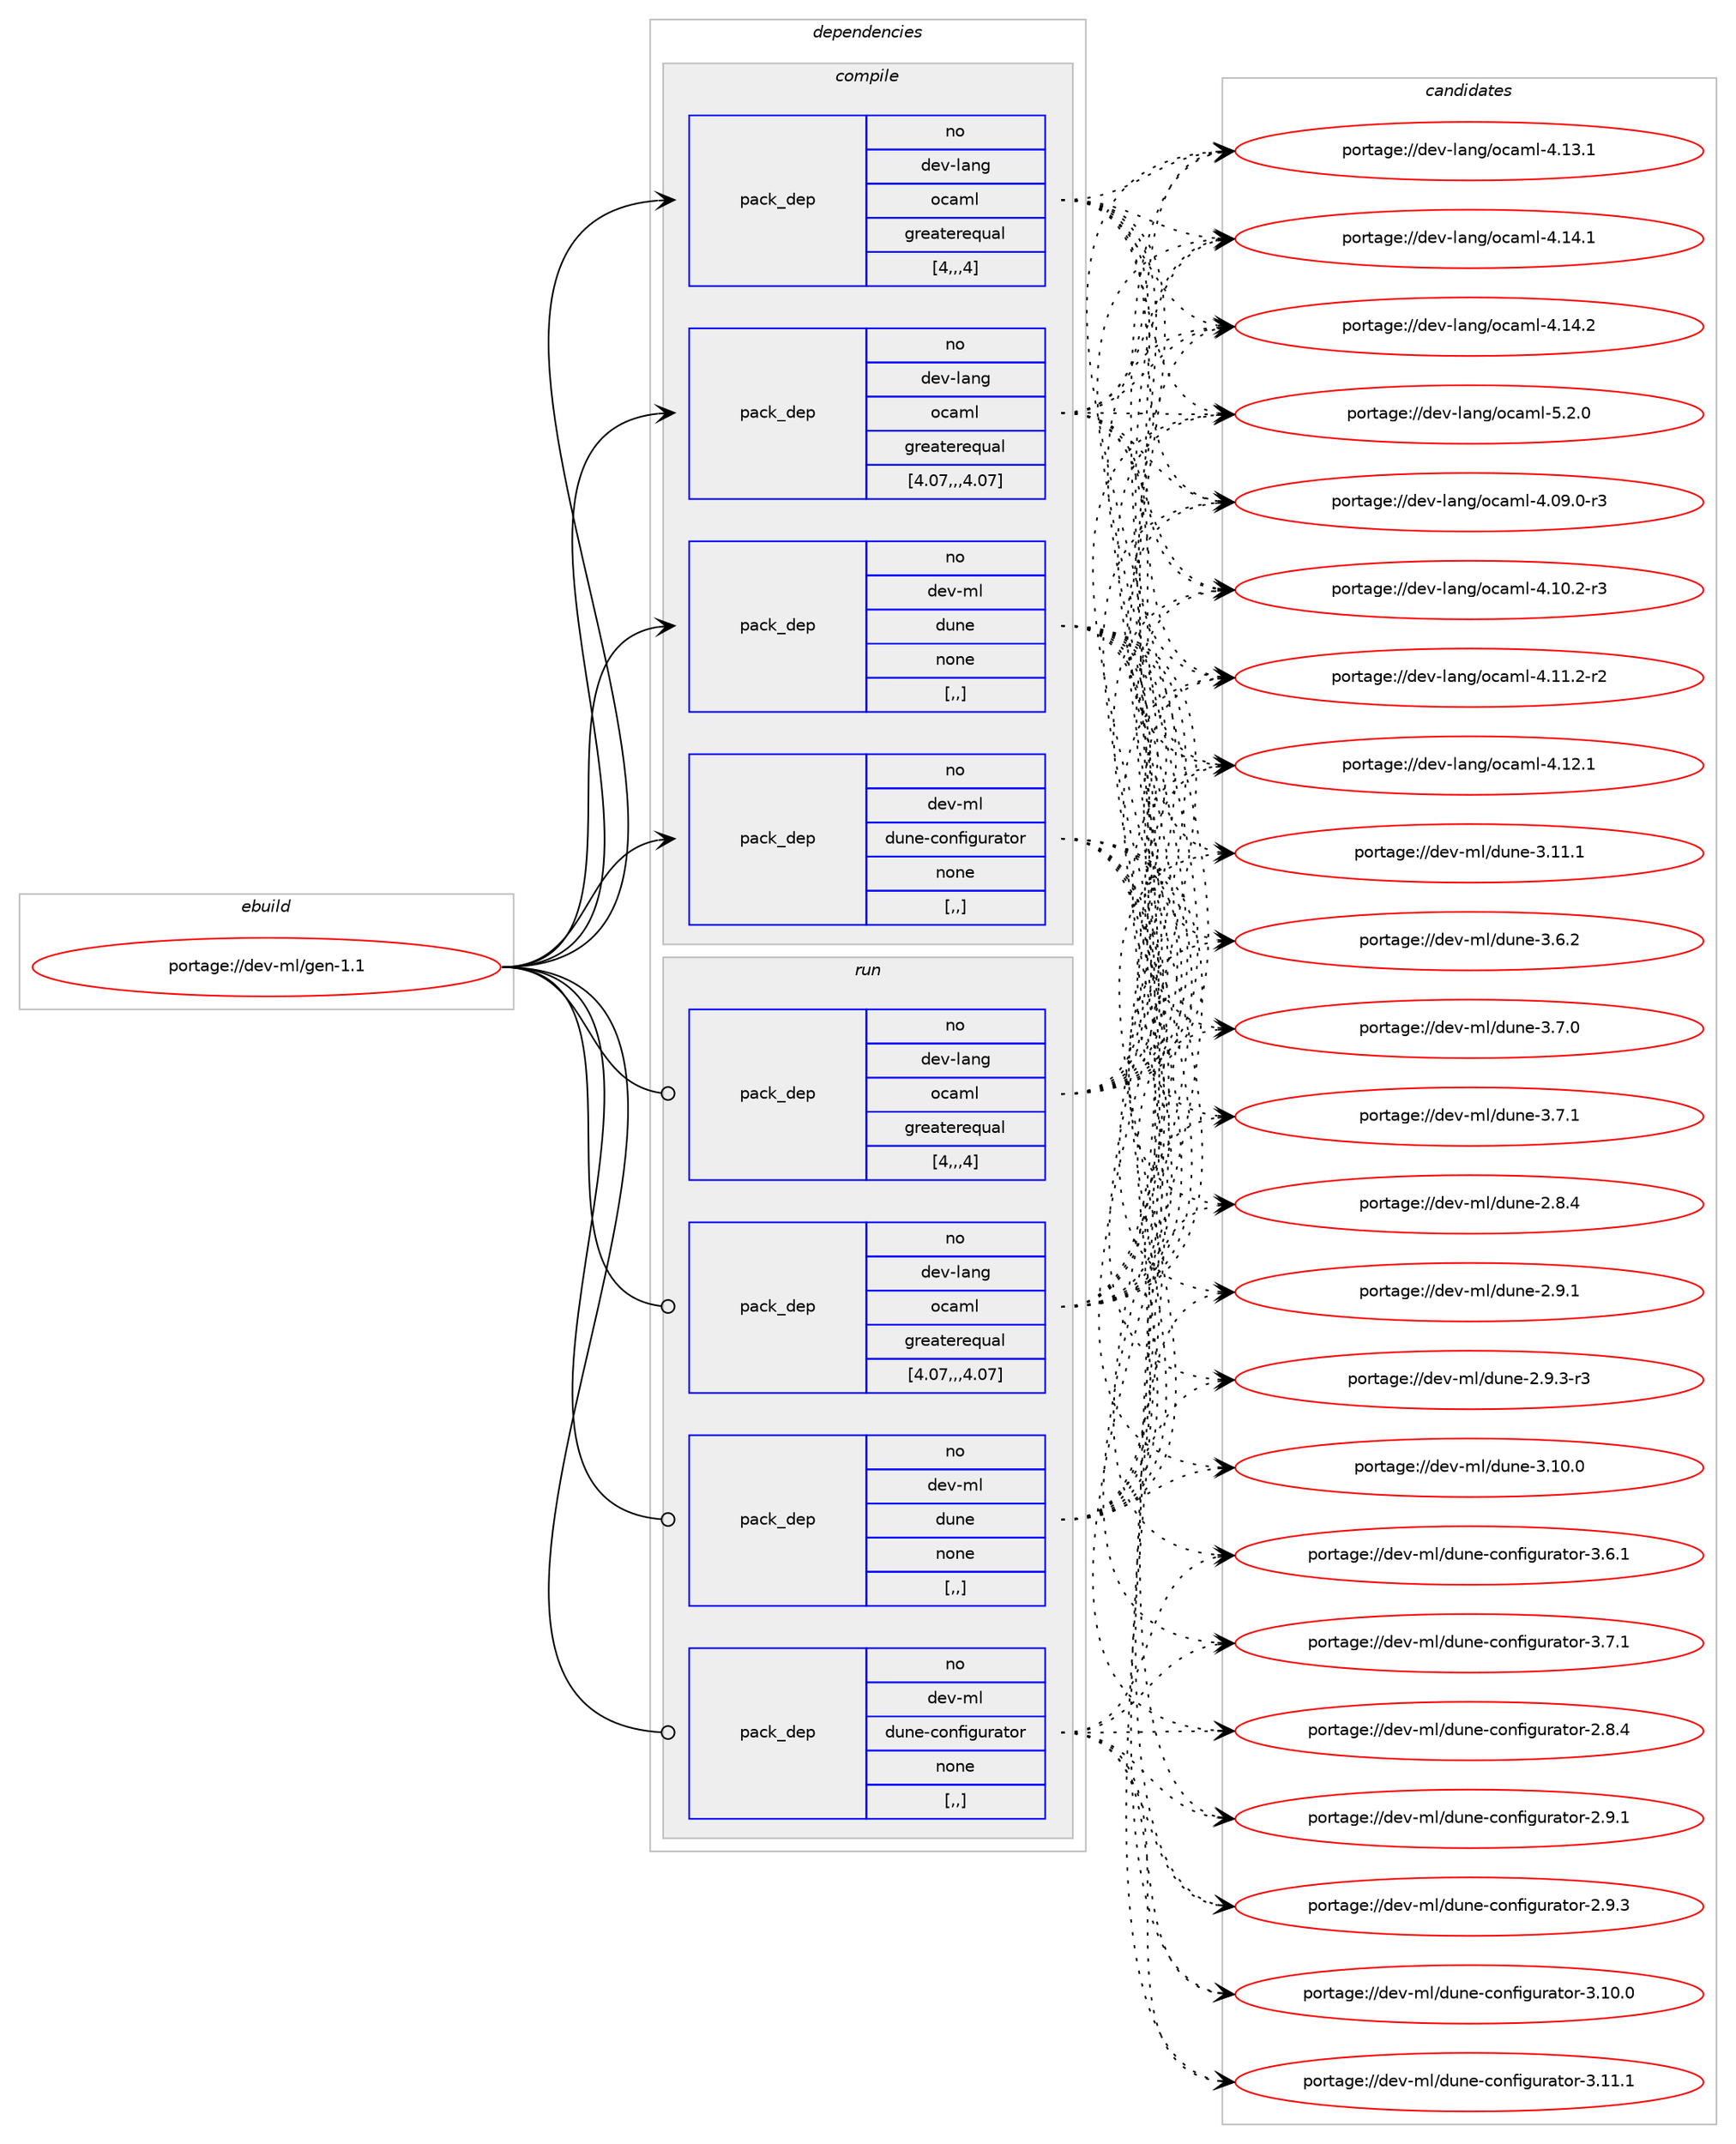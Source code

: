 digraph prolog {

# *************
# Graph options
# *************

newrank=true;
concentrate=true;
compound=true;
graph [rankdir=LR,fontname=Helvetica,fontsize=10,ranksep=1.5];#, ranksep=2.5, nodesep=0.2];
edge  [arrowhead=vee];
node  [fontname=Helvetica,fontsize=10];

# **********
# The ebuild
# **********

subgraph cluster_leftcol {
color=gray;
rank=same;
label=<<i>ebuild</i>>;
id [label="portage://dev-ml/gen-1.1", color=red, width=4, href="../dev-ml/gen-1.1.svg"];
}

# ****************
# The dependencies
# ****************

subgraph cluster_midcol {
color=gray;
label=<<i>dependencies</i>>;
subgraph cluster_compile {
fillcolor="#eeeeee";
style=filled;
label=<<i>compile</i>>;
subgraph pack86606 {
dependency116247 [label=<<TABLE BORDER="0" CELLBORDER="1" CELLSPACING="0" CELLPADDING="4" WIDTH="220"><TR><TD ROWSPAN="6" CELLPADDING="30">pack_dep</TD></TR><TR><TD WIDTH="110">no</TD></TR><TR><TD>dev-lang</TD></TR><TR><TD>ocaml</TD></TR><TR><TD>greaterequal</TD></TR><TR><TD>[4,,,4]</TD></TR></TABLE>>, shape=none, color=blue];
}
id:e -> dependency116247:w [weight=20,style="solid",arrowhead="vee"];
subgraph pack86607 {
dependency116248 [label=<<TABLE BORDER="0" CELLBORDER="1" CELLSPACING="0" CELLPADDING="4" WIDTH="220"><TR><TD ROWSPAN="6" CELLPADDING="30">pack_dep</TD></TR><TR><TD WIDTH="110">no</TD></TR><TR><TD>dev-lang</TD></TR><TR><TD>ocaml</TD></TR><TR><TD>greaterequal</TD></TR><TR><TD>[4.07,,,4.07]</TD></TR></TABLE>>, shape=none, color=blue];
}
id:e -> dependency116248:w [weight=20,style="solid",arrowhead="vee"];
subgraph pack86608 {
dependency116249 [label=<<TABLE BORDER="0" CELLBORDER="1" CELLSPACING="0" CELLPADDING="4" WIDTH="220"><TR><TD ROWSPAN="6" CELLPADDING="30">pack_dep</TD></TR><TR><TD WIDTH="110">no</TD></TR><TR><TD>dev-ml</TD></TR><TR><TD>dune</TD></TR><TR><TD>none</TD></TR><TR><TD>[,,]</TD></TR></TABLE>>, shape=none, color=blue];
}
id:e -> dependency116249:w [weight=20,style="solid",arrowhead="vee"];
subgraph pack86609 {
dependency116250 [label=<<TABLE BORDER="0" CELLBORDER="1" CELLSPACING="0" CELLPADDING="4" WIDTH="220"><TR><TD ROWSPAN="6" CELLPADDING="30">pack_dep</TD></TR><TR><TD WIDTH="110">no</TD></TR><TR><TD>dev-ml</TD></TR><TR><TD>dune-configurator</TD></TR><TR><TD>none</TD></TR><TR><TD>[,,]</TD></TR></TABLE>>, shape=none, color=blue];
}
id:e -> dependency116250:w [weight=20,style="solid",arrowhead="vee"];
}
subgraph cluster_compileandrun {
fillcolor="#eeeeee";
style=filled;
label=<<i>compile and run</i>>;
}
subgraph cluster_run {
fillcolor="#eeeeee";
style=filled;
label=<<i>run</i>>;
subgraph pack86610 {
dependency116251 [label=<<TABLE BORDER="0" CELLBORDER="1" CELLSPACING="0" CELLPADDING="4" WIDTH="220"><TR><TD ROWSPAN="6" CELLPADDING="30">pack_dep</TD></TR><TR><TD WIDTH="110">no</TD></TR><TR><TD>dev-lang</TD></TR><TR><TD>ocaml</TD></TR><TR><TD>greaterequal</TD></TR><TR><TD>[4,,,4]</TD></TR></TABLE>>, shape=none, color=blue];
}
id:e -> dependency116251:w [weight=20,style="solid",arrowhead="odot"];
subgraph pack86611 {
dependency116252 [label=<<TABLE BORDER="0" CELLBORDER="1" CELLSPACING="0" CELLPADDING="4" WIDTH="220"><TR><TD ROWSPAN="6" CELLPADDING="30">pack_dep</TD></TR><TR><TD WIDTH="110">no</TD></TR><TR><TD>dev-lang</TD></TR><TR><TD>ocaml</TD></TR><TR><TD>greaterequal</TD></TR><TR><TD>[4.07,,,4.07]</TD></TR></TABLE>>, shape=none, color=blue];
}
id:e -> dependency116252:w [weight=20,style="solid",arrowhead="odot"];
subgraph pack86612 {
dependency116253 [label=<<TABLE BORDER="0" CELLBORDER="1" CELLSPACING="0" CELLPADDING="4" WIDTH="220"><TR><TD ROWSPAN="6" CELLPADDING="30">pack_dep</TD></TR><TR><TD WIDTH="110">no</TD></TR><TR><TD>dev-ml</TD></TR><TR><TD>dune</TD></TR><TR><TD>none</TD></TR><TR><TD>[,,]</TD></TR></TABLE>>, shape=none, color=blue];
}
id:e -> dependency116253:w [weight=20,style="solid",arrowhead="odot"];
subgraph pack86613 {
dependency116254 [label=<<TABLE BORDER="0" CELLBORDER="1" CELLSPACING="0" CELLPADDING="4" WIDTH="220"><TR><TD ROWSPAN="6" CELLPADDING="30">pack_dep</TD></TR><TR><TD WIDTH="110">no</TD></TR><TR><TD>dev-ml</TD></TR><TR><TD>dune-configurator</TD></TR><TR><TD>none</TD></TR><TR><TD>[,,]</TD></TR></TABLE>>, shape=none, color=blue];
}
id:e -> dependency116254:w [weight=20,style="solid",arrowhead="odot"];
}
}

# **************
# The candidates
# **************

subgraph cluster_choices {
rank=same;
color=gray;
label=<<i>candidates</i>>;

subgraph choice86606 {
color=black;
nodesep=1;
choice1001011184510897110103471119997109108455246485746484511451 [label="portage://dev-lang/ocaml-4.09.0-r3", color=red, width=4,href="../dev-lang/ocaml-4.09.0-r3.svg"];
choice1001011184510897110103471119997109108455246494846504511451 [label="portage://dev-lang/ocaml-4.10.2-r3", color=red, width=4,href="../dev-lang/ocaml-4.10.2-r3.svg"];
choice1001011184510897110103471119997109108455246494946504511450 [label="portage://dev-lang/ocaml-4.11.2-r2", color=red, width=4,href="../dev-lang/ocaml-4.11.2-r2.svg"];
choice100101118451089711010347111999710910845524649504649 [label="portage://dev-lang/ocaml-4.12.1", color=red, width=4,href="../dev-lang/ocaml-4.12.1.svg"];
choice100101118451089711010347111999710910845524649514649 [label="portage://dev-lang/ocaml-4.13.1", color=red, width=4,href="../dev-lang/ocaml-4.13.1.svg"];
choice100101118451089711010347111999710910845524649524649 [label="portage://dev-lang/ocaml-4.14.1", color=red, width=4,href="../dev-lang/ocaml-4.14.1.svg"];
choice100101118451089711010347111999710910845524649524650 [label="portage://dev-lang/ocaml-4.14.2", color=red, width=4,href="../dev-lang/ocaml-4.14.2.svg"];
choice1001011184510897110103471119997109108455346504648 [label="portage://dev-lang/ocaml-5.2.0", color=red, width=4,href="../dev-lang/ocaml-5.2.0.svg"];
dependency116247:e -> choice1001011184510897110103471119997109108455246485746484511451:w [style=dotted,weight="100"];
dependency116247:e -> choice1001011184510897110103471119997109108455246494846504511451:w [style=dotted,weight="100"];
dependency116247:e -> choice1001011184510897110103471119997109108455246494946504511450:w [style=dotted,weight="100"];
dependency116247:e -> choice100101118451089711010347111999710910845524649504649:w [style=dotted,weight="100"];
dependency116247:e -> choice100101118451089711010347111999710910845524649514649:w [style=dotted,weight="100"];
dependency116247:e -> choice100101118451089711010347111999710910845524649524649:w [style=dotted,weight="100"];
dependency116247:e -> choice100101118451089711010347111999710910845524649524650:w [style=dotted,weight="100"];
dependency116247:e -> choice1001011184510897110103471119997109108455346504648:w [style=dotted,weight="100"];
}
subgraph choice86607 {
color=black;
nodesep=1;
choice1001011184510897110103471119997109108455246485746484511451 [label="portage://dev-lang/ocaml-4.09.0-r3", color=red, width=4,href="../dev-lang/ocaml-4.09.0-r3.svg"];
choice1001011184510897110103471119997109108455246494846504511451 [label="portage://dev-lang/ocaml-4.10.2-r3", color=red, width=4,href="../dev-lang/ocaml-4.10.2-r3.svg"];
choice1001011184510897110103471119997109108455246494946504511450 [label="portage://dev-lang/ocaml-4.11.2-r2", color=red, width=4,href="../dev-lang/ocaml-4.11.2-r2.svg"];
choice100101118451089711010347111999710910845524649504649 [label="portage://dev-lang/ocaml-4.12.1", color=red, width=4,href="../dev-lang/ocaml-4.12.1.svg"];
choice100101118451089711010347111999710910845524649514649 [label="portage://dev-lang/ocaml-4.13.1", color=red, width=4,href="../dev-lang/ocaml-4.13.1.svg"];
choice100101118451089711010347111999710910845524649524649 [label="portage://dev-lang/ocaml-4.14.1", color=red, width=4,href="../dev-lang/ocaml-4.14.1.svg"];
choice100101118451089711010347111999710910845524649524650 [label="portage://dev-lang/ocaml-4.14.2", color=red, width=4,href="../dev-lang/ocaml-4.14.2.svg"];
choice1001011184510897110103471119997109108455346504648 [label="portage://dev-lang/ocaml-5.2.0", color=red, width=4,href="../dev-lang/ocaml-5.2.0.svg"];
dependency116248:e -> choice1001011184510897110103471119997109108455246485746484511451:w [style=dotted,weight="100"];
dependency116248:e -> choice1001011184510897110103471119997109108455246494846504511451:w [style=dotted,weight="100"];
dependency116248:e -> choice1001011184510897110103471119997109108455246494946504511450:w [style=dotted,weight="100"];
dependency116248:e -> choice100101118451089711010347111999710910845524649504649:w [style=dotted,weight="100"];
dependency116248:e -> choice100101118451089711010347111999710910845524649514649:w [style=dotted,weight="100"];
dependency116248:e -> choice100101118451089711010347111999710910845524649524649:w [style=dotted,weight="100"];
dependency116248:e -> choice100101118451089711010347111999710910845524649524650:w [style=dotted,weight="100"];
dependency116248:e -> choice1001011184510897110103471119997109108455346504648:w [style=dotted,weight="100"];
}
subgraph choice86608 {
color=black;
nodesep=1;
choice1001011184510910847100117110101455046564652 [label="portage://dev-ml/dune-2.8.4", color=red, width=4,href="../dev-ml/dune-2.8.4.svg"];
choice1001011184510910847100117110101455046574649 [label="portage://dev-ml/dune-2.9.1", color=red, width=4,href="../dev-ml/dune-2.9.1.svg"];
choice10010111845109108471001171101014550465746514511451 [label="portage://dev-ml/dune-2.9.3-r3", color=red, width=4,href="../dev-ml/dune-2.9.3-r3.svg"];
choice100101118451091084710011711010145514649484648 [label="portage://dev-ml/dune-3.10.0", color=red, width=4,href="../dev-ml/dune-3.10.0.svg"];
choice100101118451091084710011711010145514649494649 [label="portage://dev-ml/dune-3.11.1", color=red, width=4,href="../dev-ml/dune-3.11.1.svg"];
choice1001011184510910847100117110101455146544650 [label="portage://dev-ml/dune-3.6.2", color=red, width=4,href="../dev-ml/dune-3.6.2.svg"];
choice1001011184510910847100117110101455146554648 [label="portage://dev-ml/dune-3.7.0", color=red, width=4,href="../dev-ml/dune-3.7.0.svg"];
choice1001011184510910847100117110101455146554649 [label="portage://dev-ml/dune-3.7.1", color=red, width=4,href="../dev-ml/dune-3.7.1.svg"];
dependency116249:e -> choice1001011184510910847100117110101455046564652:w [style=dotted,weight="100"];
dependency116249:e -> choice1001011184510910847100117110101455046574649:w [style=dotted,weight="100"];
dependency116249:e -> choice10010111845109108471001171101014550465746514511451:w [style=dotted,weight="100"];
dependency116249:e -> choice100101118451091084710011711010145514649484648:w [style=dotted,weight="100"];
dependency116249:e -> choice100101118451091084710011711010145514649494649:w [style=dotted,weight="100"];
dependency116249:e -> choice1001011184510910847100117110101455146544650:w [style=dotted,weight="100"];
dependency116249:e -> choice1001011184510910847100117110101455146554648:w [style=dotted,weight="100"];
dependency116249:e -> choice1001011184510910847100117110101455146554649:w [style=dotted,weight="100"];
}
subgraph choice86609 {
color=black;
nodesep=1;
choice1001011184510910847100117110101459911111010210510311711497116111114455046564652 [label="portage://dev-ml/dune-configurator-2.8.4", color=red, width=4,href="../dev-ml/dune-configurator-2.8.4.svg"];
choice1001011184510910847100117110101459911111010210510311711497116111114455046574649 [label="portage://dev-ml/dune-configurator-2.9.1", color=red, width=4,href="../dev-ml/dune-configurator-2.9.1.svg"];
choice1001011184510910847100117110101459911111010210510311711497116111114455046574651 [label="portage://dev-ml/dune-configurator-2.9.3", color=red, width=4,href="../dev-ml/dune-configurator-2.9.3.svg"];
choice100101118451091084710011711010145991111101021051031171149711611111445514649484648 [label="portage://dev-ml/dune-configurator-3.10.0", color=red, width=4,href="../dev-ml/dune-configurator-3.10.0.svg"];
choice100101118451091084710011711010145991111101021051031171149711611111445514649494649 [label="portage://dev-ml/dune-configurator-3.11.1", color=red, width=4,href="../dev-ml/dune-configurator-3.11.1.svg"];
choice1001011184510910847100117110101459911111010210510311711497116111114455146544649 [label="portage://dev-ml/dune-configurator-3.6.1", color=red, width=4,href="../dev-ml/dune-configurator-3.6.1.svg"];
choice1001011184510910847100117110101459911111010210510311711497116111114455146554649 [label="portage://dev-ml/dune-configurator-3.7.1", color=red, width=4,href="../dev-ml/dune-configurator-3.7.1.svg"];
dependency116250:e -> choice1001011184510910847100117110101459911111010210510311711497116111114455046564652:w [style=dotted,weight="100"];
dependency116250:e -> choice1001011184510910847100117110101459911111010210510311711497116111114455046574649:w [style=dotted,weight="100"];
dependency116250:e -> choice1001011184510910847100117110101459911111010210510311711497116111114455046574651:w [style=dotted,weight="100"];
dependency116250:e -> choice100101118451091084710011711010145991111101021051031171149711611111445514649484648:w [style=dotted,weight="100"];
dependency116250:e -> choice100101118451091084710011711010145991111101021051031171149711611111445514649494649:w [style=dotted,weight="100"];
dependency116250:e -> choice1001011184510910847100117110101459911111010210510311711497116111114455146544649:w [style=dotted,weight="100"];
dependency116250:e -> choice1001011184510910847100117110101459911111010210510311711497116111114455146554649:w [style=dotted,weight="100"];
}
subgraph choice86610 {
color=black;
nodesep=1;
choice1001011184510897110103471119997109108455246485746484511451 [label="portage://dev-lang/ocaml-4.09.0-r3", color=red, width=4,href="../dev-lang/ocaml-4.09.0-r3.svg"];
choice1001011184510897110103471119997109108455246494846504511451 [label="portage://dev-lang/ocaml-4.10.2-r3", color=red, width=4,href="../dev-lang/ocaml-4.10.2-r3.svg"];
choice1001011184510897110103471119997109108455246494946504511450 [label="portage://dev-lang/ocaml-4.11.2-r2", color=red, width=4,href="../dev-lang/ocaml-4.11.2-r2.svg"];
choice100101118451089711010347111999710910845524649504649 [label="portage://dev-lang/ocaml-4.12.1", color=red, width=4,href="../dev-lang/ocaml-4.12.1.svg"];
choice100101118451089711010347111999710910845524649514649 [label="portage://dev-lang/ocaml-4.13.1", color=red, width=4,href="../dev-lang/ocaml-4.13.1.svg"];
choice100101118451089711010347111999710910845524649524649 [label="portage://dev-lang/ocaml-4.14.1", color=red, width=4,href="../dev-lang/ocaml-4.14.1.svg"];
choice100101118451089711010347111999710910845524649524650 [label="portage://dev-lang/ocaml-4.14.2", color=red, width=4,href="../dev-lang/ocaml-4.14.2.svg"];
choice1001011184510897110103471119997109108455346504648 [label="portage://dev-lang/ocaml-5.2.0", color=red, width=4,href="../dev-lang/ocaml-5.2.0.svg"];
dependency116251:e -> choice1001011184510897110103471119997109108455246485746484511451:w [style=dotted,weight="100"];
dependency116251:e -> choice1001011184510897110103471119997109108455246494846504511451:w [style=dotted,weight="100"];
dependency116251:e -> choice1001011184510897110103471119997109108455246494946504511450:w [style=dotted,weight="100"];
dependency116251:e -> choice100101118451089711010347111999710910845524649504649:w [style=dotted,weight="100"];
dependency116251:e -> choice100101118451089711010347111999710910845524649514649:w [style=dotted,weight="100"];
dependency116251:e -> choice100101118451089711010347111999710910845524649524649:w [style=dotted,weight="100"];
dependency116251:e -> choice100101118451089711010347111999710910845524649524650:w [style=dotted,weight="100"];
dependency116251:e -> choice1001011184510897110103471119997109108455346504648:w [style=dotted,weight="100"];
}
subgraph choice86611 {
color=black;
nodesep=1;
choice1001011184510897110103471119997109108455246485746484511451 [label="portage://dev-lang/ocaml-4.09.0-r3", color=red, width=4,href="../dev-lang/ocaml-4.09.0-r3.svg"];
choice1001011184510897110103471119997109108455246494846504511451 [label="portage://dev-lang/ocaml-4.10.2-r3", color=red, width=4,href="../dev-lang/ocaml-4.10.2-r3.svg"];
choice1001011184510897110103471119997109108455246494946504511450 [label="portage://dev-lang/ocaml-4.11.2-r2", color=red, width=4,href="../dev-lang/ocaml-4.11.2-r2.svg"];
choice100101118451089711010347111999710910845524649504649 [label="portage://dev-lang/ocaml-4.12.1", color=red, width=4,href="../dev-lang/ocaml-4.12.1.svg"];
choice100101118451089711010347111999710910845524649514649 [label="portage://dev-lang/ocaml-4.13.1", color=red, width=4,href="../dev-lang/ocaml-4.13.1.svg"];
choice100101118451089711010347111999710910845524649524649 [label="portage://dev-lang/ocaml-4.14.1", color=red, width=4,href="../dev-lang/ocaml-4.14.1.svg"];
choice100101118451089711010347111999710910845524649524650 [label="portage://dev-lang/ocaml-4.14.2", color=red, width=4,href="../dev-lang/ocaml-4.14.2.svg"];
choice1001011184510897110103471119997109108455346504648 [label="portage://dev-lang/ocaml-5.2.0", color=red, width=4,href="../dev-lang/ocaml-5.2.0.svg"];
dependency116252:e -> choice1001011184510897110103471119997109108455246485746484511451:w [style=dotted,weight="100"];
dependency116252:e -> choice1001011184510897110103471119997109108455246494846504511451:w [style=dotted,weight="100"];
dependency116252:e -> choice1001011184510897110103471119997109108455246494946504511450:w [style=dotted,weight="100"];
dependency116252:e -> choice100101118451089711010347111999710910845524649504649:w [style=dotted,weight="100"];
dependency116252:e -> choice100101118451089711010347111999710910845524649514649:w [style=dotted,weight="100"];
dependency116252:e -> choice100101118451089711010347111999710910845524649524649:w [style=dotted,weight="100"];
dependency116252:e -> choice100101118451089711010347111999710910845524649524650:w [style=dotted,weight="100"];
dependency116252:e -> choice1001011184510897110103471119997109108455346504648:w [style=dotted,weight="100"];
}
subgraph choice86612 {
color=black;
nodesep=1;
choice1001011184510910847100117110101455046564652 [label="portage://dev-ml/dune-2.8.4", color=red, width=4,href="../dev-ml/dune-2.8.4.svg"];
choice1001011184510910847100117110101455046574649 [label="portage://dev-ml/dune-2.9.1", color=red, width=4,href="../dev-ml/dune-2.9.1.svg"];
choice10010111845109108471001171101014550465746514511451 [label="portage://dev-ml/dune-2.9.3-r3", color=red, width=4,href="../dev-ml/dune-2.9.3-r3.svg"];
choice100101118451091084710011711010145514649484648 [label="portage://dev-ml/dune-3.10.0", color=red, width=4,href="../dev-ml/dune-3.10.0.svg"];
choice100101118451091084710011711010145514649494649 [label="portage://dev-ml/dune-3.11.1", color=red, width=4,href="../dev-ml/dune-3.11.1.svg"];
choice1001011184510910847100117110101455146544650 [label="portage://dev-ml/dune-3.6.2", color=red, width=4,href="../dev-ml/dune-3.6.2.svg"];
choice1001011184510910847100117110101455146554648 [label="portage://dev-ml/dune-3.7.0", color=red, width=4,href="../dev-ml/dune-3.7.0.svg"];
choice1001011184510910847100117110101455146554649 [label="portage://dev-ml/dune-3.7.1", color=red, width=4,href="../dev-ml/dune-3.7.1.svg"];
dependency116253:e -> choice1001011184510910847100117110101455046564652:w [style=dotted,weight="100"];
dependency116253:e -> choice1001011184510910847100117110101455046574649:w [style=dotted,weight="100"];
dependency116253:e -> choice10010111845109108471001171101014550465746514511451:w [style=dotted,weight="100"];
dependency116253:e -> choice100101118451091084710011711010145514649484648:w [style=dotted,weight="100"];
dependency116253:e -> choice100101118451091084710011711010145514649494649:w [style=dotted,weight="100"];
dependency116253:e -> choice1001011184510910847100117110101455146544650:w [style=dotted,weight="100"];
dependency116253:e -> choice1001011184510910847100117110101455146554648:w [style=dotted,weight="100"];
dependency116253:e -> choice1001011184510910847100117110101455146554649:w [style=dotted,weight="100"];
}
subgraph choice86613 {
color=black;
nodesep=1;
choice1001011184510910847100117110101459911111010210510311711497116111114455046564652 [label="portage://dev-ml/dune-configurator-2.8.4", color=red, width=4,href="../dev-ml/dune-configurator-2.8.4.svg"];
choice1001011184510910847100117110101459911111010210510311711497116111114455046574649 [label="portage://dev-ml/dune-configurator-2.9.1", color=red, width=4,href="../dev-ml/dune-configurator-2.9.1.svg"];
choice1001011184510910847100117110101459911111010210510311711497116111114455046574651 [label="portage://dev-ml/dune-configurator-2.9.3", color=red, width=4,href="../dev-ml/dune-configurator-2.9.3.svg"];
choice100101118451091084710011711010145991111101021051031171149711611111445514649484648 [label="portage://dev-ml/dune-configurator-3.10.0", color=red, width=4,href="../dev-ml/dune-configurator-3.10.0.svg"];
choice100101118451091084710011711010145991111101021051031171149711611111445514649494649 [label="portage://dev-ml/dune-configurator-3.11.1", color=red, width=4,href="../dev-ml/dune-configurator-3.11.1.svg"];
choice1001011184510910847100117110101459911111010210510311711497116111114455146544649 [label="portage://dev-ml/dune-configurator-3.6.1", color=red, width=4,href="../dev-ml/dune-configurator-3.6.1.svg"];
choice1001011184510910847100117110101459911111010210510311711497116111114455146554649 [label="portage://dev-ml/dune-configurator-3.7.1", color=red, width=4,href="../dev-ml/dune-configurator-3.7.1.svg"];
dependency116254:e -> choice1001011184510910847100117110101459911111010210510311711497116111114455046564652:w [style=dotted,weight="100"];
dependency116254:e -> choice1001011184510910847100117110101459911111010210510311711497116111114455046574649:w [style=dotted,weight="100"];
dependency116254:e -> choice1001011184510910847100117110101459911111010210510311711497116111114455046574651:w [style=dotted,weight="100"];
dependency116254:e -> choice100101118451091084710011711010145991111101021051031171149711611111445514649484648:w [style=dotted,weight="100"];
dependency116254:e -> choice100101118451091084710011711010145991111101021051031171149711611111445514649494649:w [style=dotted,weight="100"];
dependency116254:e -> choice1001011184510910847100117110101459911111010210510311711497116111114455146544649:w [style=dotted,weight="100"];
dependency116254:e -> choice1001011184510910847100117110101459911111010210510311711497116111114455146554649:w [style=dotted,weight="100"];
}
}

}
